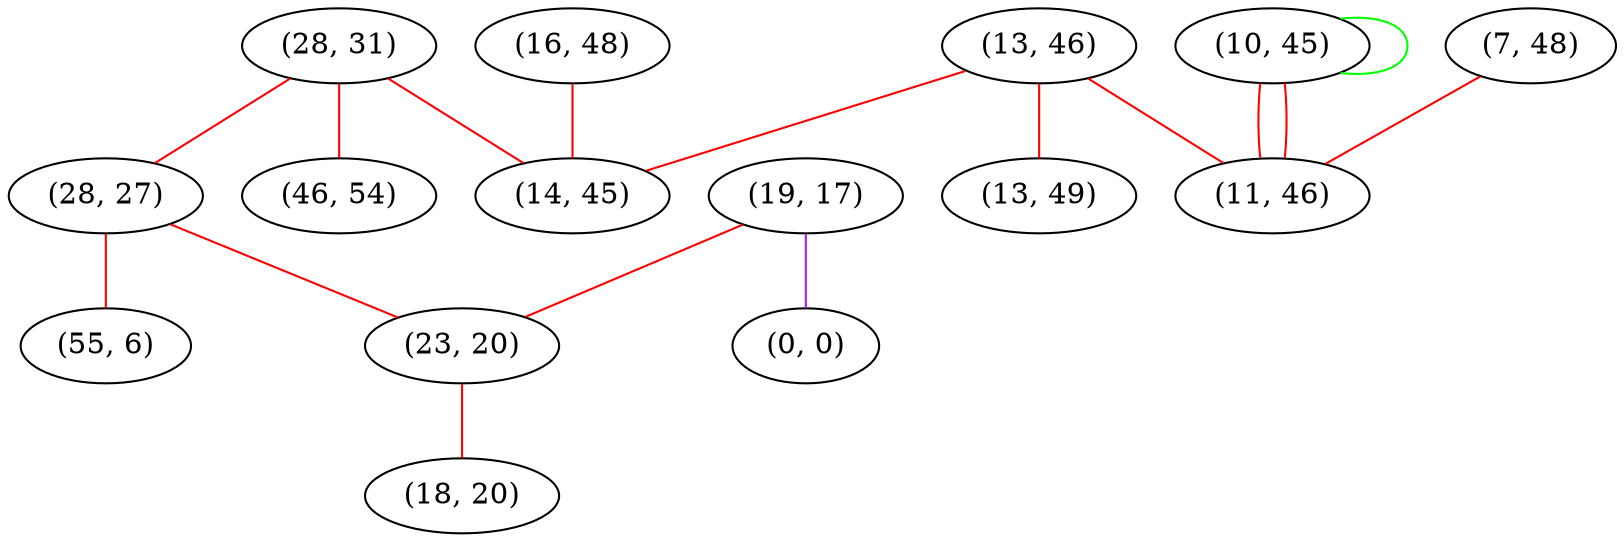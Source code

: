graph "" {
"(28, 31)";
"(16, 48)";
"(28, 27)";
"(13, 46)";
"(10, 45)";
"(19, 17)";
"(14, 45)";
"(23, 20)";
"(13, 49)";
"(0, 0)";
"(7, 48)";
"(11, 46)";
"(55, 6)";
"(18, 20)";
"(46, 54)";
"(28, 31)" -- "(28, 27)"  [color=red, key=0, weight=1];
"(28, 31)" -- "(14, 45)"  [color=red, key=0, weight=1];
"(28, 31)" -- "(46, 54)"  [color=red, key=0, weight=1];
"(16, 48)" -- "(14, 45)"  [color=red, key=0, weight=1];
"(28, 27)" -- "(23, 20)"  [color=red, key=0, weight=1];
"(28, 27)" -- "(55, 6)"  [color=red, key=0, weight=1];
"(13, 46)" -- "(13, 49)"  [color=red, key=0, weight=1];
"(13, 46)" -- "(14, 45)"  [color=red, key=0, weight=1];
"(13, 46)" -- "(11, 46)"  [color=red, key=0, weight=1];
"(10, 45)" -- "(10, 45)"  [color=green, key=0, weight=2];
"(10, 45)" -- "(11, 46)"  [color=red, key=0, weight=1];
"(10, 45)" -- "(11, 46)"  [color=red, key=1, weight=1];
"(19, 17)" -- "(23, 20)"  [color=red, key=0, weight=1];
"(19, 17)" -- "(0, 0)"  [color=purple, key=0, weight=4];
"(23, 20)" -- "(18, 20)"  [color=red, key=0, weight=1];
"(7, 48)" -- "(11, 46)"  [color=red, key=0, weight=1];
}
